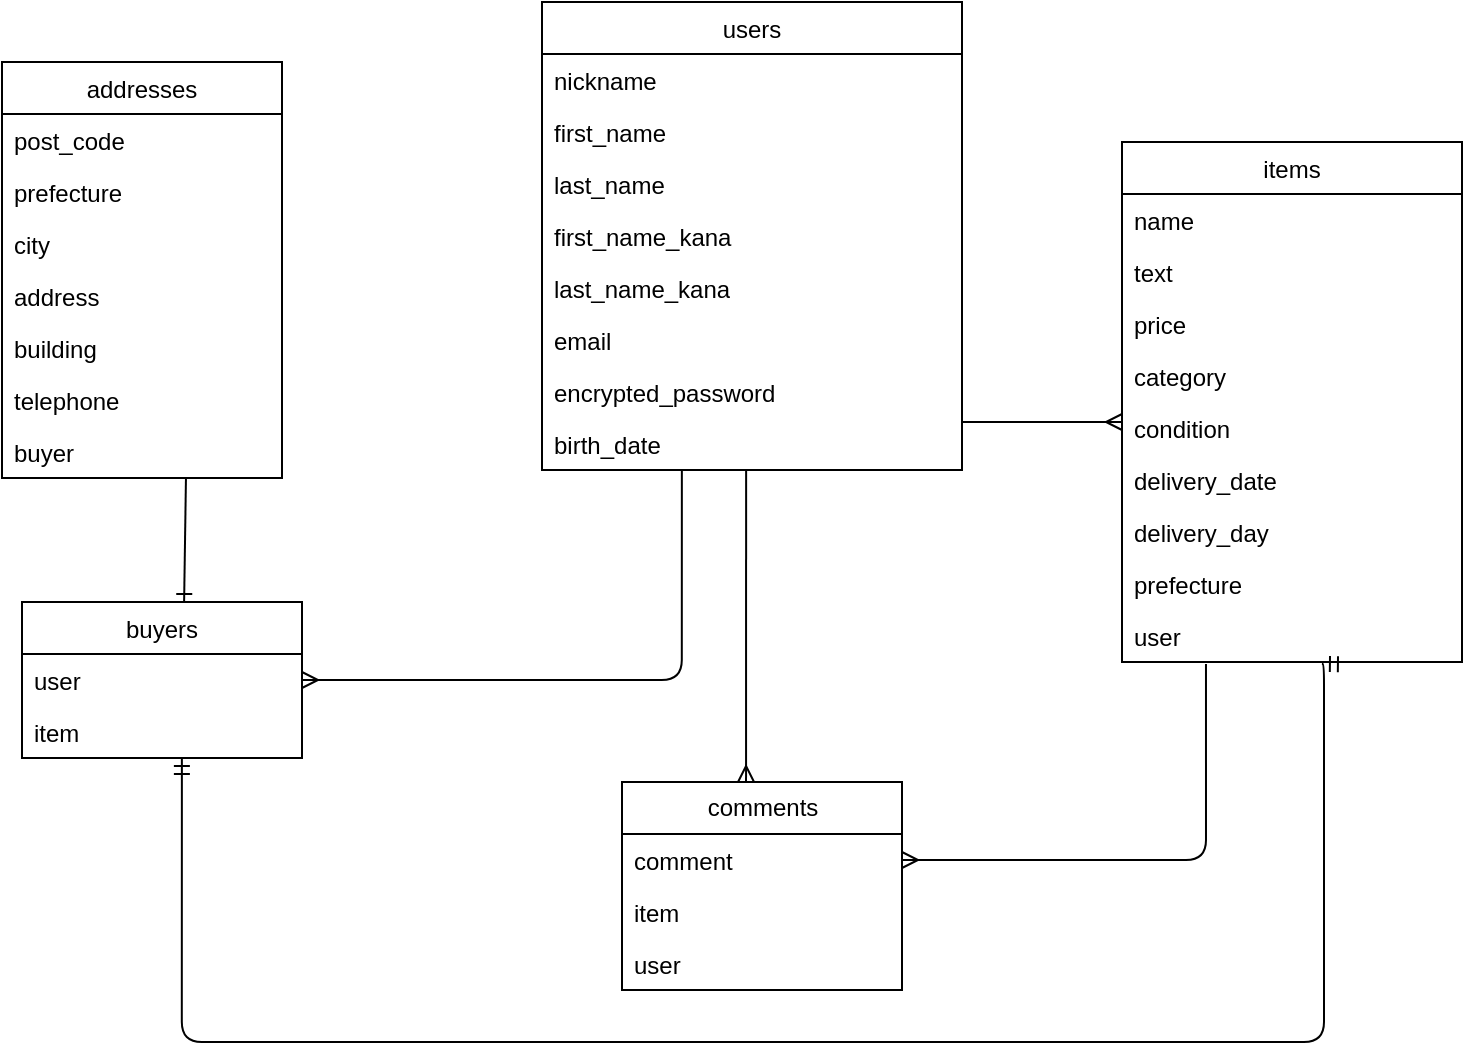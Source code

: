 <mxfile>
    <diagram id="eF5ULfLmkg5a25mTVuUb" name="ページ1">
        <mxGraphModel dx="330" dy="547" grid="1" gridSize="10" guides="1" tooltips="1" connect="1" arrows="1" fold="1" page="1" pageScale="1" pageWidth="827" pageHeight="1169" math="0" shadow="0">
            <root>
                <mxCell id="0"/>
                <mxCell id="1" parent="0"/>
                <mxCell id="3" value="users" style="swimlane;fontStyle=0;childLayout=stackLayout;horizontal=1;startSize=26;horizontalStack=0;resizeParent=1;resizeParentMax=0;resizeLast=0;collapsible=1;marginBottom=0;" parent="1" vertex="1">
                    <mxGeometry x="330" y="30" width="210" height="234" as="geometry"/>
                </mxCell>
                <mxCell id="6" value="nickname" style="text;strokeColor=none;fillColor=none;align=left;verticalAlign=top;spacingLeft=4;spacingRight=4;overflow=hidden;rotatable=0;points=[[0,0.5],[1,0.5]];portConstraint=eastwest;" parent="3" vertex="1">
                    <mxGeometry y="26" width="210" height="26" as="geometry"/>
                </mxCell>
                <mxCell id="25" value="first_name" style="text;strokeColor=none;fillColor=none;align=left;verticalAlign=top;spacingLeft=4;spacingRight=4;overflow=hidden;rotatable=0;points=[[0,0.5],[1,0.5]];portConstraint=eastwest;html=1;" parent="3" vertex="1">
                    <mxGeometry y="52" width="210" height="26" as="geometry"/>
                </mxCell>
                <mxCell id="26" value="last_name" style="text;strokeColor=none;fillColor=none;align=left;verticalAlign=top;spacingLeft=4;spacingRight=4;overflow=hidden;rotatable=0;points=[[0,0.5],[1,0.5]];portConstraint=eastwest;html=1;" parent="3" vertex="1">
                    <mxGeometry y="78" width="210" height="26" as="geometry"/>
                </mxCell>
                <mxCell id="29" value="first_name_kana" style="text;strokeColor=none;fillColor=none;align=left;verticalAlign=top;spacingLeft=4;spacingRight=4;overflow=hidden;rotatable=0;points=[[0,0.5],[1,0.5]];portConstraint=eastwest;html=1;" parent="3" vertex="1">
                    <mxGeometry y="104" width="210" height="26" as="geometry"/>
                </mxCell>
                <mxCell id="27" value="last_name_kana" style="text;strokeColor=none;fillColor=none;align=left;verticalAlign=top;spacingLeft=4;spacingRight=4;overflow=hidden;rotatable=0;points=[[0,0.5],[1,0.5]];portConstraint=eastwest;html=1;" parent="3" vertex="1">
                    <mxGeometry y="130" width="210" height="26" as="geometry"/>
                </mxCell>
                <mxCell id="5" value="email&#10;" style="text;strokeColor=none;fillColor=none;align=left;verticalAlign=top;spacingLeft=4;spacingRight=4;overflow=hidden;rotatable=0;points=[[0,0.5],[1,0.5]];portConstraint=eastwest;" parent="3" vertex="1">
                    <mxGeometry y="156" width="210" height="26" as="geometry"/>
                </mxCell>
                <mxCell id="18" value="encrypted_password" style="text;strokeColor=none;fillColor=none;align=left;verticalAlign=top;spacingLeft=4;spacingRight=4;overflow=hidden;rotatable=0;points=[[0,0.5],[1,0.5]];portConstraint=eastwest;" parent="3" vertex="1">
                    <mxGeometry y="182" width="210" height="26" as="geometry"/>
                </mxCell>
                <mxCell id="23" value="birth_date" style="text;strokeColor=none;fillColor=none;align=left;verticalAlign=top;spacingLeft=4;spacingRight=4;overflow=hidden;rotatable=0;points=[[0,0.5],[1,0.5]];portConstraint=eastwest;html=1;" parent="3" vertex="1">
                    <mxGeometry y="208" width="210" height="26" as="geometry"/>
                </mxCell>
                <mxCell id="9" value="items" style="swimlane;fontStyle=0;childLayout=stackLayout;horizontal=1;startSize=26;horizontalStack=0;resizeParent=1;resizeParentMax=0;resizeLast=0;collapsible=1;marginBottom=0;" parent="1" vertex="1">
                    <mxGeometry x="620" y="100" width="170" height="260" as="geometry"/>
                </mxCell>
                <mxCell id="10" value="name" style="text;strokeColor=none;fillColor=none;align=left;verticalAlign=top;spacingLeft=4;spacingRight=4;overflow=hidden;rotatable=0;points=[[0,0.5],[1,0.5]];portConstraint=eastwest;" parent="9" vertex="1">
                    <mxGeometry y="26" width="170" height="26" as="geometry"/>
                </mxCell>
                <mxCell id="19" value="text" style="text;strokeColor=none;fillColor=none;align=left;verticalAlign=top;spacingLeft=4;spacingRight=4;overflow=hidden;rotatable=0;points=[[0,0.5],[1,0.5]];portConstraint=eastwest;" parent="9" vertex="1">
                    <mxGeometry y="52" width="170" height="26" as="geometry"/>
                </mxCell>
                <mxCell id="21" value="price" style="text;strokeColor=none;fillColor=none;align=left;verticalAlign=top;spacingLeft=4;spacingRight=4;overflow=hidden;rotatable=0;points=[[0,0.5],[1,0.5]];portConstraint=eastwest;" parent="9" vertex="1">
                    <mxGeometry y="78" width="170" height="26" as="geometry"/>
                </mxCell>
                <mxCell id="20" value="category" style="text;strokeColor=none;fillColor=none;align=left;verticalAlign=top;spacingLeft=4;spacingRight=4;overflow=hidden;rotatable=0;points=[[0,0.5],[1,0.5]];portConstraint=eastwest;" parent="9" vertex="1">
                    <mxGeometry y="104" width="170" height="26" as="geometry"/>
                </mxCell>
                <mxCell id="22" value="condition" style="text;strokeColor=none;fillColor=none;align=left;verticalAlign=top;spacingLeft=4;spacingRight=4;overflow=hidden;rotatable=0;points=[[0,0.5],[1,0.5]];portConstraint=eastwest;" parent="9" vertex="1">
                    <mxGeometry y="130" width="170" height="26" as="geometry"/>
                </mxCell>
                <mxCell id="41" value="delivery_date" style="text;strokeColor=none;fillColor=none;align=left;verticalAlign=top;spacingLeft=4;spacingRight=4;overflow=hidden;rotatable=0;points=[[0,0.5],[1,0.5]];portConstraint=eastwest;" parent="9" vertex="1">
                    <mxGeometry y="156" width="170" height="26" as="geometry"/>
                </mxCell>
                <mxCell id="46" value="delivery_day" style="text;strokeColor=none;fillColor=none;align=left;verticalAlign=top;spacingLeft=4;spacingRight=4;overflow=hidden;rotatable=0;points=[[0,0.5],[1,0.5]];portConstraint=eastwest;" parent="9" vertex="1">
                    <mxGeometry y="182" width="170" height="26" as="geometry"/>
                </mxCell>
                <mxCell id="79" value="prefecture" style="text;strokeColor=none;fillColor=none;align=left;verticalAlign=top;spacingLeft=4;spacingRight=4;overflow=hidden;rotatable=0;points=[[0,0.5],[1,0.5]];portConstraint=eastwest;" parent="9" vertex="1">
                    <mxGeometry y="208" width="170" height="26" as="geometry"/>
                </mxCell>
                <mxCell id="45" value="user" style="text;strokeColor=none;fillColor=none;align=left;verticalAlign=top;spacingLeft=4;spacingRight=4;overflow=hidden;rotatable=0;points=[[0,0.5],[1,0.5]];portConstraint=eastwest;" parent="9" vertex="1">
                    <mxGeometry y="234" width="170" height="26" as="geometry"/>
                </mxCell>
                <mxCell id="13" value="addresses" style="swimlane;fontStyle=0;childLayout=stackLayout;horizontal=1;startSize=26;horizontalStack=0;resizeParent=1;resizeParentMax=0;resizeLast=0;collapsible=1;marginBottom=0;" parent="1" vertex="1">
                    <mxGeometry x="60" y="60" width="140" height="208" as="geometry"/>
                </mxCell>
                <mxCell id="12" value="post_code    " style="text;strokeColor=none;fillColor=none;align=left;verticalAlign=top;spacingLeft=4;spacingRight=4;overflow=hidden;rotatable=0;points=[[0,0.5],[1,0.5]];portConstraint=eastwest;" parent="13" vertex="1">
                    <mxGeometry y="26" width="140" height="26" as="geometry"/>
                </mxCell>
                <mxCell id="31" value="prefecture" style="text;strokeColor=none;fillColor=none;align=left;verticalAlign=top;spacingLeft=4;spacingRight=4;overflow=hidden;rotatable=0;points=[[0,0.5],[1,0.5]];portConstraint=eastwest;" parent="13" vertex="1">
                    <mxGeometry y="52" width="140" height="26" as="geometry"/>
                </mxCell>
                <mxCell id="32" value="city" style="text;strokeColor=none;fillColor=none;align=left;verticalAlign=top;spacingLeft=4;spacingRight=4;overflow=hidden;rotatable=0;points=[[0,0.5],[1,0.5]];portConstraint=eastwest;sketch=1;" parent="13" vertex="1">
                    <mxGeometry y="78" width="140" height="26" as="geometry"/>
                </mxCell>
                <mxCell id="33" value="address" style="text;strokeColor=none;fillColor=none;align=left;verticalAlign=top;spacingLeft=4;spacingRight=4;overflow=hidden;rotatable=0;points=[[0,0.5],[1,0.5]];portConstraint=eastwest;" parent="13" vertex="1">
                    <mxGeometry y="104" width="140" height="26" as="geometry"/>
                </mxCell>
                <mxCell id="34" value="building" style="text;strokeColor=none;fillColor=none;align=left;verticalAlign=top;spacingLeft=4;spacingRight=4;overflow=hidden;rotatable=0;points=[[0,0.5],[1,0.5]];portConstraint=eastwest;" parent="13" vertex="1">
                    <mxGeometry y="130" width="140" height="26" as="geometry"/>
                </mxCell>
                <mxCell id="80" value="telephone" style="text;strokeColor=none;fillColor=none;align=left;verticalAlign=top;spacingLeft=4;spacingRight=4;overflow=hidden;rotatable=0;points=[[0,0.5],[1,0.5]];portConstraint=eastwest;" parent="13" vertex="1">
                    <mxGeometry y="156" width="140" height="26" as="geometry"/>
                </mxCell>
                <mxCell id="15" value="buyer" style="text;strokeColor=none;fillColor=none;align=left;verticalAlign=top;spacingLeft=4;spacingRight=4;overflow=hidden;rotatable=0;points=[[0,0.5],[1,0.5]];portConstraint=eastwest;" parent="13" vertex="1">
                    <mxGeometry y="182" width="140" height="26" as="geometry"/>
                </mxCell>
                <mxCell id="49" value="comments" style="swimlane;fontStyle=0;childLayout=stackLayout;horizontal=1;startSize=26;horizontalStack=0;resizeParent=1;resizeParentMax=0;resizeLast=0;collapsible=1;marginBottom=0;html=1;" parent="1" vertex="1">
                    <mxGeometry x="370" y="420" width="140" height="104" as="geometry"/>
                </mxCell>
                <mxCell id="50" value="comment" style="text;strokeColor=none;fillColor=none;align=left;verticalAlign=top;spacingLeft=4;spacingRight=4;overflow=hidden;rotatable=0;points=[[0,0.5],[1,0.5]];portConstraint=eastwest;" parent="49" vertex="1">
                    <mxGeometry y="26" width="140" height="26" as="geometry"/>
                </mxCell>
                <mxCell id="51" value="item" style="text;strokeColor=none;fillColor=none;align=left;verticalAlign=top;spacingLeft=4;spacingRight=4;overflow=hidden;rotatable=0;points=[[0,0.5],[1,0.5]];portConstraint=eastwest;" parent="49" vertex="1">
                    <mxGeometry y="52" width="140" height="26" as="geometry"/>
                </mxCell>
                <mxCell id="52" value="user" style="text;strokeColor=none;fillColor=none;align=left;verticalAlign=top;spacingLeft=4;spacingRight=4;overflow=hidden;rotatable=0;points=[[0,0.5],[1,0.5]];portConstraint=eastwest;" parent="49" vertex="1">
                    <mxGeometry y="78" width="140" height="26" as="geometry"/>
                </mxCell>
                <mxCell id="54" value="" style="edgeStyle=entityRelationEdgeStyle;fontSize=12;html=1;endArrow=ERmany;" parent="1" edge="1">
                    <mxGeometry width="100" height="100" relative="1" as="geometry">
                        <mxPoint x="540" y="240" as="sourcePoint"/>
                        <mxPoint x="620" y="240" as="targetPoint"/>
                    </mxGeometry>
                </mxCell>
                <mxCell id="59" value="" style="fontSize=12;html=1;endArrow=ERmany;entryX=0.443;entryY=0;entryDx=0;entryDy=0;entryPerimeter=0;exitX=0.486;exitY=1;exitDx=0;exitDy=0;exitPerimeter=0;" parent="1" source="23" target="49" edge="1">
                    <mxGeometry width="100" height="100" relative="1" as="geometry">
                        <mxPoint x="432.06" y="339.012" as="sourcePoint"/>
                        <mxPoint x="490" y="466" as="targetPoint"/>
                    </mxGeometry>
                </mxCell>
                <mxCell id="60" value="" style="edgeStyle=orthogonalEdgeStyle;fontSize=12;html=1;endArrow=ERmany;entryX=1;entryY=0.5;entryDx=0;entryDy=0;exitX=0.247;exitY=1.038;exitDx=0;exitDy=0;exitPerimeter=0;" parent="1" source="45" target="50" edge="1">
                    <mxGeometry width="100" height="100" relative="1" as="geometry">
                        <mxPoint x="750" y="350" as="sourcePoint"/>
                        <mxPoint x="560" y="460" as="targetPoint"/>
                        <Array as="points">
                            <mxPoint x="662" y="459"/>
                        </Array>
                    </mxGeometry>
                </mxCell>
                <mxCell id="67" value="buyers" style="swimlane;fontStyle=0;childLayout=stackLayout;horizontal=1;startSize=26;fillColor=none;horizontalStack=0;resizeParent=1;resizeParentMax=0;resizeLast=0;collapsible=1;marginBottom=0;" parent="1" vertex="1">
                    <mxGeometry x="70" y="330" width="140" height="78" as="geometry"/>
                </mxCell>
                <mxCell id="74" value="user" style="text;strokeColor=none;fillColor=none;align=left;verticalAlign=top;spacingLeft=4;spacingRight=4;overflow=hidden;rotatable=0;points=[[0,0.5],[1,0.5]];portConstraint=eastwest;" parent="67" vertex="1">
                    <mxGeometry y="26" width="140" height="26" as="geometry"/>
                </mxCell>
                <mxCell id="69" value="item" style="text;strokeColor=none;fillColor=none;align=left;verticalAlign=top;spacingLeft=4;spacingRight=4;overflow=hidden;rotatable=0;points=[[0,0.5],[1,0.5]];portConstraint=eastwest;" parent="67" vertex="1">
                    <mxGeometry y="52" width="140" height="26" as="geometry"/>
                </mxCell>
                <mxCell id="75" value="" style="fontSize=12;html=1;endArrow=ERone;endFill=1;entryX=0.579;entryY=0;entryDx=0;entryDy=0;entryPerimeter=0;exitX=0.657;exitY=1;exitDx=0;exitDy=0;exitPerimeter=0;" parent="1" source="15" target="67" edge="1">
                    <mxGeometry width="100" height="100" relative="1" as="geometry">
                        <mxPoint x="150" y="280" as="sourcePoint"/>
                        <mxPoint x="150" y="320" as="targetPoint"/>
                    </mxGeometry>
                </mxCell>
                <mxCell id="76" value="" style="edgeStyle=orthogonalEdgeStyle;fontSize=12;html=1;endArrow=ERmandOne;startArrow=ERmandOne;entryX=0.588;entryY=1.038;entryDx=0;entryDy=0;entryPerimeter=0;exitX=0.571;exitY=1;exitDx=0;exitDy=0;exitPerimeter=0;" parent="1" source="69" target="45" edge="1">
                    <mxGeometry width="100" height="100" relative="1" as="geometry">
                        <mxPoint x="150" y="550" as="sourcePoint"/>
                        <mxPoint x="720" y="360" as="targetPoint"/>
                        <Array as="points">
                            <mxPoint x="150" y="550"/>
                            <mxPoint x="721" y="550"/>
                        </Array>
                    </mxGeometry>
                </mxCell>
                <mxCell id="78" value="" style="fontSize=12;html=1;endArrow=ERmany;entryX=1;entryY=0.5;entryDx=0;entryDy=0;edgeStyle=orthogonalEdgeStyle;exitX=0.333;exitY=1;exitDx=0;exitDy=0;exitPerimeter=0;" parent="1" source="23" target="74" edge="1">
                    <mxGeometry width="100" height="100" relative="1" as="geometry">
                        <mxPoint x="400" y="270" as="sourcePoint"/>
                        <mxPoint x="250" y="360" as="targetPoint"/>
                    </mxGeometry>
                </mxCell>
            </root>
        </mxGraphModel>
    </diagram>
</mxfile>